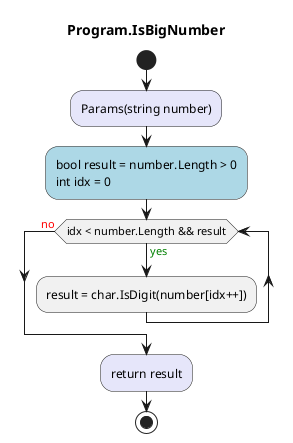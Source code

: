 @startuml Program.IsBigNumber
title Program.IsBigNumber
start
#Lavender:Params(string number);
#LightBlue:bool result = number.Length > 0
int idx = 0;
while (idx < number.Length && result) is (<color:green>yes)
    :result = char.IsDigit(number[idx++]);
endwhile (<color:red>no)
#Lavender:return result;
stop
@enduml
